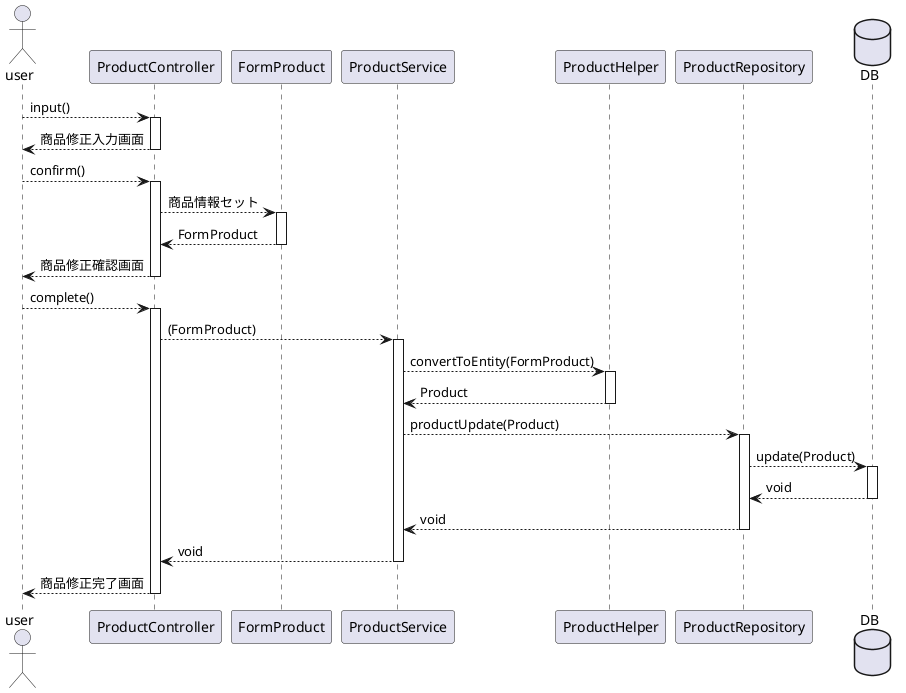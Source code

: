 @startuml

actor user
participant ProductController as Controller
participant FormProduct as Form
participant ProductService as Service
participant ProductHelper as Helper
participant ProductRepository as Repository
database DB


user --> Controller++:input()
user <-- Controller--:商品修正入力画面
user --> Controller++:confirm()
Controller --> Form++:商品情報セット
Controller <-- Form--:FormProduct
user <-- Controller--:商品修正確認画面
user --> Controller++:complete()
Controller --> Service++:(FormProduct)
Service --> Helper++:convertToEntity(FormProduct)
Service <-- Helper--:Product
Service --> Repository++:productUpdate(Product)
Repository --> DB++:update(Product)
Repository <-- DB--:void
Service <-- Repository--:void
Controller <-- Service--:void
user <-- Controller--:商品修正完了画面
@enduml